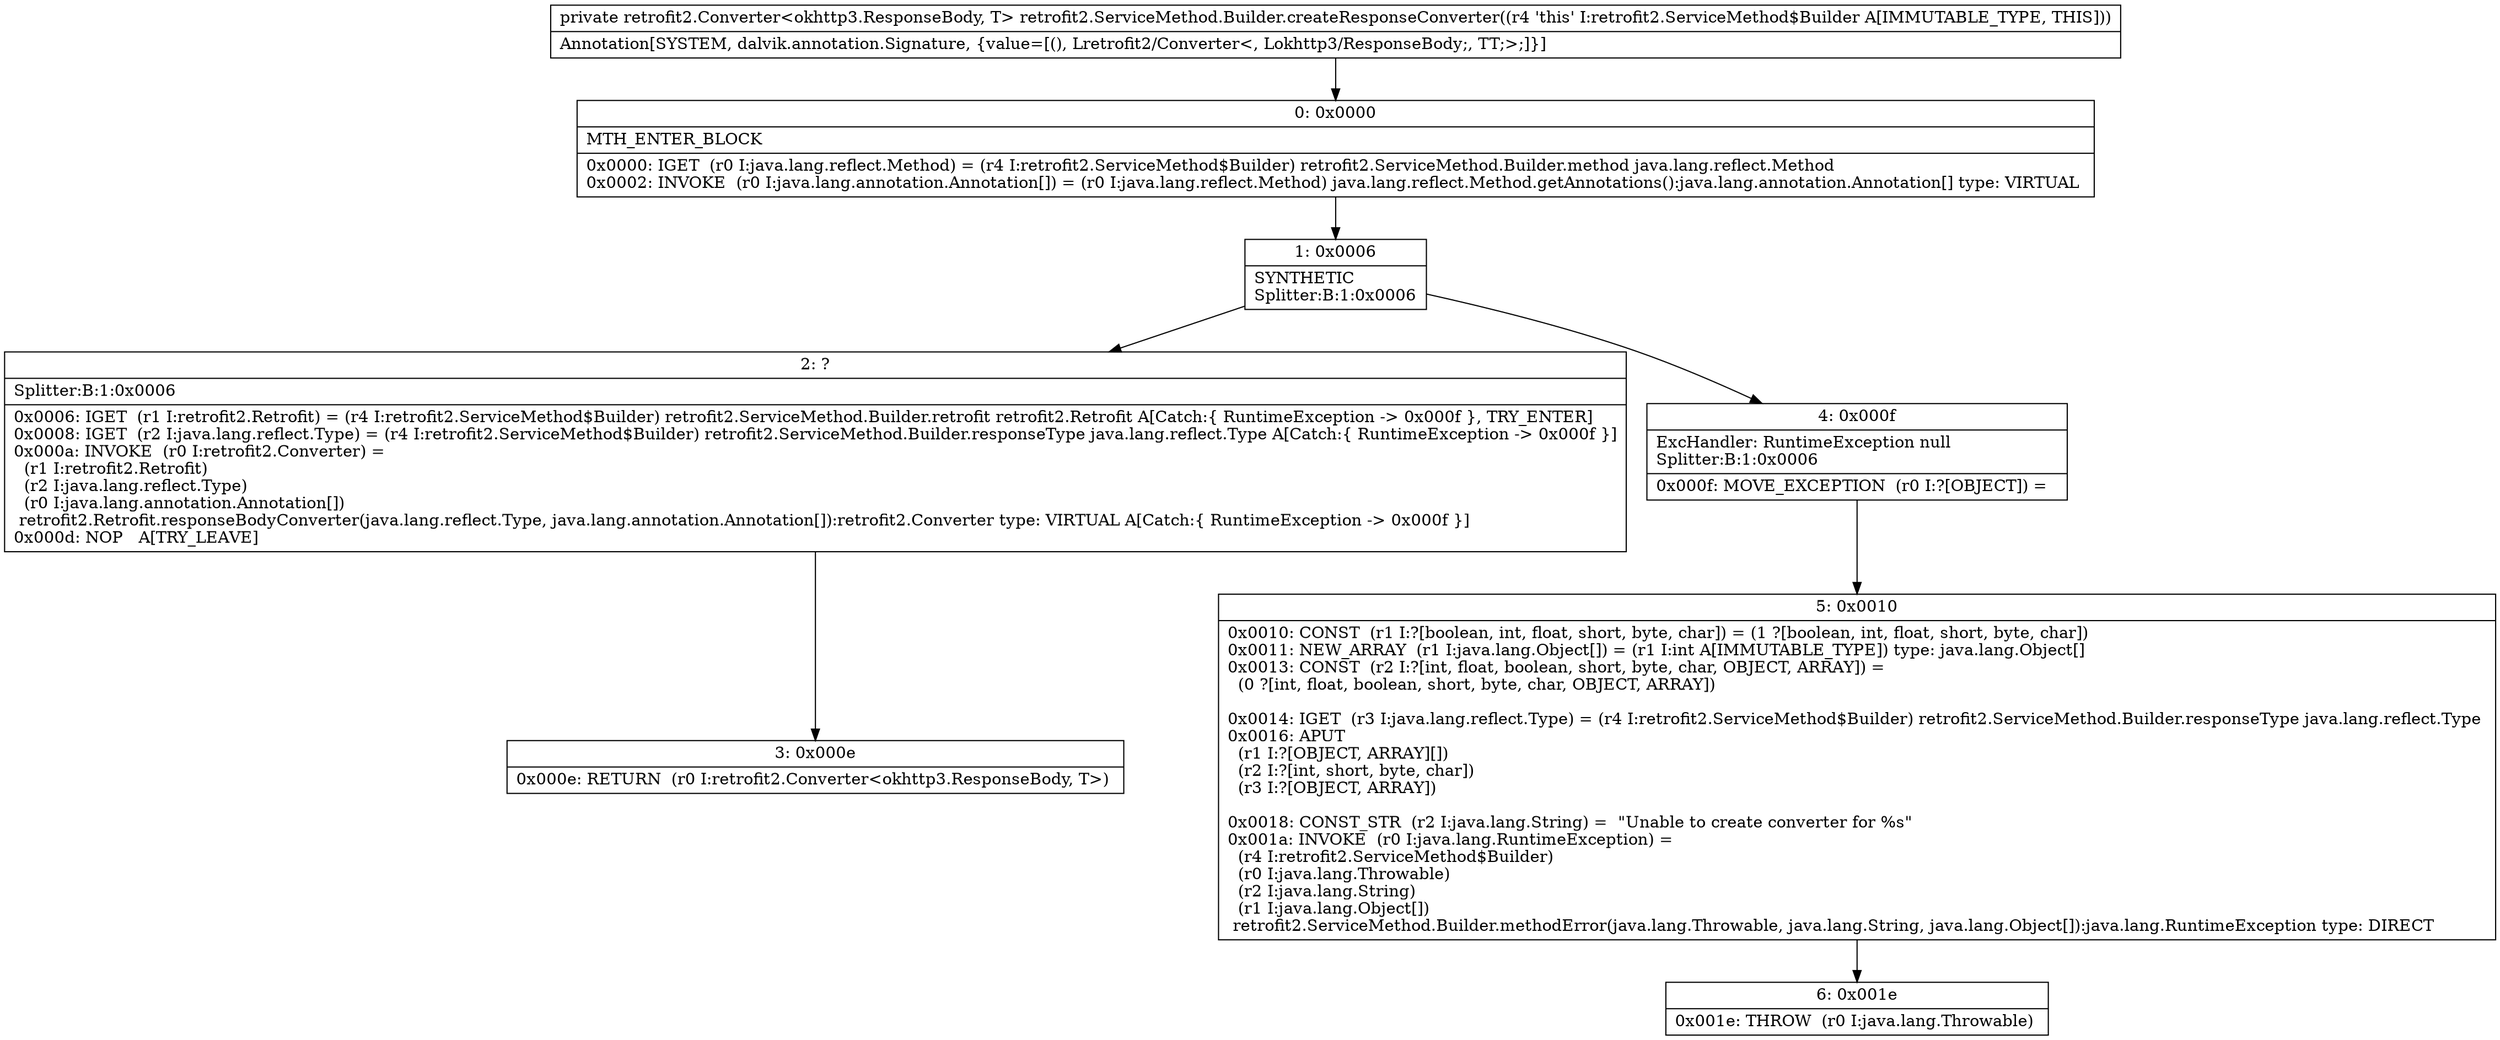 digraph "CFG forretrofit2.ServiceMethod.Builder.createResponseConverter()Lretrofit2\/Converter;" {
Node_0 [shape=record,label="{0\:\ 0x0000|MTH_ENTER_BLOCK\l|0x0000: IGET  (r0 I:java.lang.reflect.Method) = (r4 I:retrofit2.ServiceMethod$Builder) retrofit2.ServiceMethod.Builder.method java.lang.reflect.Method \l0x0002: INVOKE  (r0 I:java.lang.annotation.Annotation[]) = (r0 I:java.lang.reflect.Method) java.lang.reflect.Method.getAnnotations():java.lang.annotation.Annotation[] type: VIRTUAL \l}"];
Node_1 [shape=record,label="{1\:\ 0x0006|SYNTHETIC\lSplitter:B:1:0x0006\l}"];
Node_2 [shape=record,label="{2\:\ ?|Splitter:B:1:0x0006\l|0x0006: IGET  (r1 I:retrofit2.Retrofit) = (r4 I:retrofit2.ServiceMethod$Builder) retrofit2.ServiceMethod.Builder.retrofit retrofit2.Retrofit A[Catch:\{ RuntimeException \-\> 0x000f \}, TRY_ENTER]\l0x0008: IGET  (r2 I:java.lang.reflect.Type) = (r4 I:retrofit2.ServiceMethod$Builder) retrofit2.ServiceMethod.Builder.responseType java.lang.reflect.Type A[Catch:\{ RuntimeException \-\> 0x000f \}]\l0x000a: INVOKE  (r0 I:retrofit2.Converter) = \l  (r1 I:retrofit2.Retrofit)\l  (r2 I:java.lang.reflect.Type)\l  (r0 I:java.lang.annotation.Annotation[])\l retrofit2.Retrofit.responseBodyConverter(java.lang.reflect.Type, java.lang.annotation.Annotation[]):retrofit2.Converter type: VIRTUAL A[Catch:\{ RuntimeException \-\> 0x000f \}]\l0x000d: NOP   A[TRY_LEAVE]\l}"];
Node_3 [shape=record,label="{3\:\ 0x000e|0x000e: RETURN  (r0 I:retrofit2.Converter\<okhttp3.ResponseBody, T\>) \l}"];
Node_4 [shape=record,label="{4\:\ 0x000f|ExcHandler: RuntimeException null\lSplitter:B:1:0x0006\l|0x000f: MOVE_EXCEPTION  (r0 I:?[OBJECT]) =  \l}"];
Node_5 [shape=record,label="{5\:\ 0x0010|0x0010: CONST  (r1 I:?[boolean, int, float, short, byte, char]) = (1 ?[boolean, int, float, short, byte, char]) \l0x0011: NEW_ARRAY  (r1 I:java.lang.Object[]) = (r1 I:int A[IMMUTABLE_TYPE]) type: java.lang.Object[] \l0x0013: CONST  (r2 I:?[int, float, boolean, short, byte, char, OBJECT, ARRAY]) = \l  (0 ?[int, float, boolean, short, byte, char, OBJECT, ARRAY])\l \l0x0014: IGET  (r3 I:java.lang.reflect.Type) = (r4 I:retrofit2.ServiceMethod$Builder) retrofit2.ServiceMethod.Builder.responseType java.lang.reflect.Type \l0x0016: APUT  \l  (r1 I:?[OBJECT, ARRAY][])\l  (r2 I:?[int, short, byte, char])\l  (r3 I:?[OBJECT, ARRAY])\l \l0x0018: CONST_STR  (r2 I:java.lang.String) =  \"Unable to create converter for %s\" \l0x001a: INVOKE  (r0 I:java.lang.RuntimeException) = \l  (r4 I:retrofit2.ServiceMethod$Builder)\l  (r0 I:java.lang.Throwable)\l  (r2 I:java.lang.String)\l  (r1 I:java.lang.Object[])\l retrofit2.ServiceMethod.Builder.methodError(java.lang.Throwable, java.lang.String, java.lang.Object[]):java.lang.RuntimeException type: DIRECT \l}"];
Node_6 [shape=record,label="{6\:\ 0x001e|0x001e: THROW  (r0 I:java.lang.Throwable) \l}"];
MethodNode[shape=record,label="{private retrofit2.Converter\<okhttp3.ResponseBody, T\> retrofit2.ServiceMethod.Builder.createResponseConverter((r4 'this' I:retrofit2.ServiceMethod$Builder A[IMMUTABLE_TYPE, THIS]))  | Annotation[SYSTEM, dalvik.annotation.Signature, \{value=[(), Lretrofit2\/Converter\<, Lokhttp3\/ResponseBody;, TT;\>;]\}]\l}"];
MethodNode -> Node_0;
Node_0 -> Node_1;
Node_1 -> Node_2;
Node_1 -> Node_4;
Node_2 -> Node_3;
Node_4 -> Node_5;
Node_5 -> Node_6;
}

